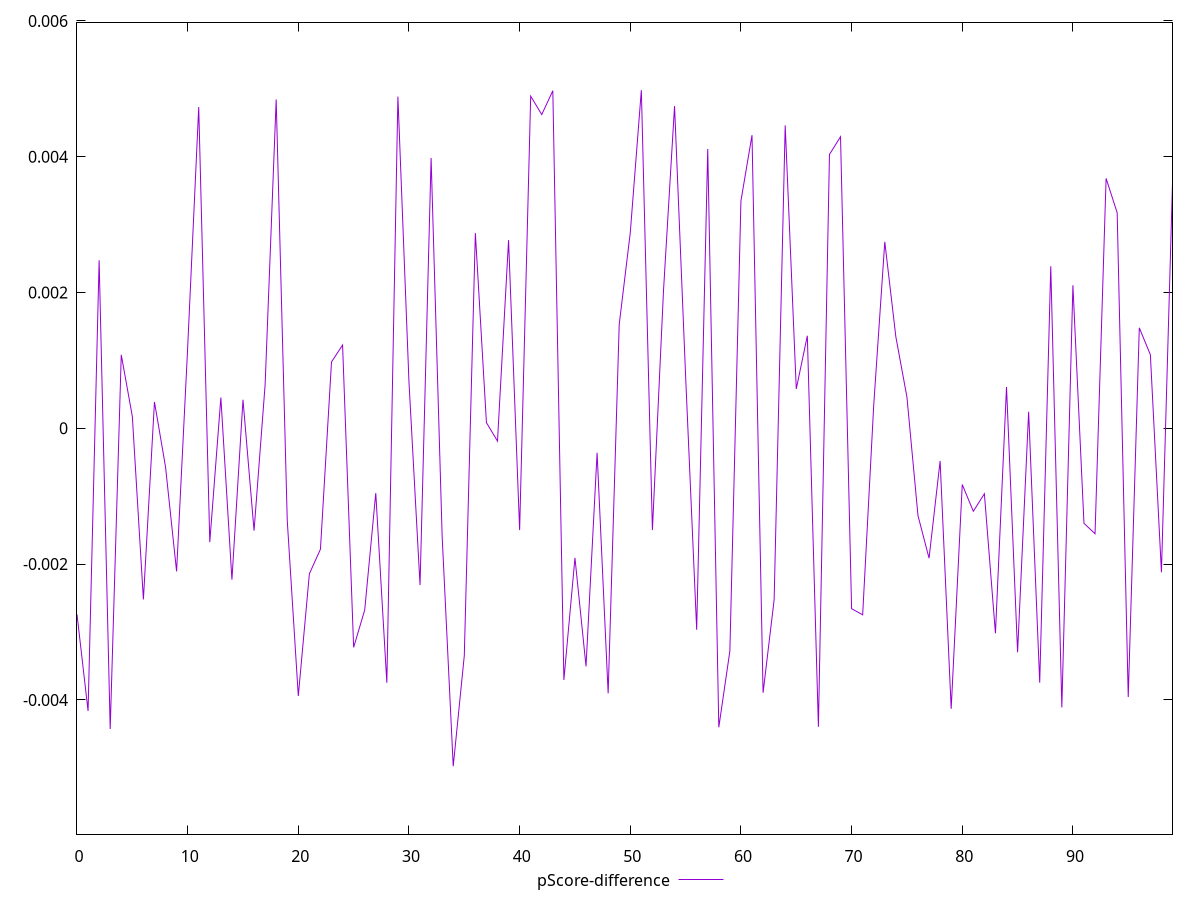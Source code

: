 reset

$pScoreDifference <<EOF
0 -0.002741173636955252
1 -0.0041629682955403036
2 0.0024749532412878805
3 -0.0044291352514079785
4 0.0010826266955885622
5 0.00017609343560176516
6 -0.002520850263528107
7 0.00038870142320035495
8 -0.0005677078747833297
9 -0.0021075359184282716
10 0.0011870168750910404
11 0.004731709406672002
12 -0.0016769754207982546
13 0.00045305097551773255
14 -0.0022288485951175163
15 0.0004206986504521337
16 -0.001506911010176526
17 0.0006405946744713065
18 0.004843387582672332
19 -0.0013580854543459031
20 -0.003942518544606921
21 -0.0021426903973211786
22 -0.0017803108858144845
23 0.000977699736444182
24 0.0012271245829514887
25 -0.0032269302882781403
26 -0.0026757981428682243
27 -0.0009544474177707318
28 -0.0037479531585538073
29 0.004886002571316772
30 0.0006824571943270241
31 -0.0023095156151871077
32 0.003982366285452454
33 -0.001596899505046434
34 -0.004977550070020653
35 -0.0033482925233970784
36 0.002875353821853499
37 0.00008407884243255559
38 -0.00018828231430167985
39 0.0027711647858752464
40 -0.0014991378112914067
41 0.004892910658192751
42 0.004621527439049422
43 0.004973072771661591
44 -0.003705772390337647
45 -0.0019077430039478038
46 -0.0035057817959120996
47 -0.00036002566629012023
48 -0.0039042843447819053
49 0.001531084396725002
50 0.0028828450317874843
51 0.004980685009338348
52 -0.0014980283570051878
53 0.002021419991643847
54 0.004746720603835186
55 0.0007687351977760937
56 -0.002966372612030921
57 0.004115342158328095
58 -0.004403752030567976
59 -0.0032795150610507307
60 0.0033497912500588534
61 0.004317952680754189
62 -0.003895057641120969
63 -0.0025245743126975917
64 0.004462613420863626
65 0.0005802541281426654
66 0.0013631153833504328
67 -0.004396646397996307
68 0.004034371974388051
69 0.004294703611632089
70 -0.0026569165478103063
71 -0.002747282022882769
72 0.0003415474567425303
73 0.002746629537615952
74 0.0013471366050479272
75 0.000461689416649369
76 -0.0012861150574250413
77 -0.0019128333632170147
78 -0.00048009547700744726
79 -0.0041315182783157045
80 -0.0008280199750054784
81 -0.0012220651779338843
82 -0.0009639628798031596
83 -0.0030196122959369465
84 0.0006097382564183018
85 -0.0032981795165385464
86 0.0002436140182753288
87 -0.003745982419025573
88 0.0023864068100075686
89 -0.004111638762831993
90 0.0021064759157960466
91 -0.0013992919167512552
92 -0.0015523833503078288
93 0.0036817687942398702
94 0.0031750250699036364
95 -0.003958548537529749
96 0.0014803526135971357
97 0.0010836554228910167
98 -0.0021203509747155236
99 0.0036141164176832774
EOF

set key outside below
set xrange [0:99]
set yrange [-0.005977550070020653:0.005980685009338348]
set trange [-0.005977550070020653:0.005980685009338348]
set terminal svg size 640, 500 enhanced background rgb 'white'
set output "report_00015_2021-02-09T16-11-33.973Z/mainthread-work-breakdown/samples/pages+cached+noadtech+nomedia/pScore-difference/values.svg"

plot $pScoreDifference title "pScore-difference" with line

reset
